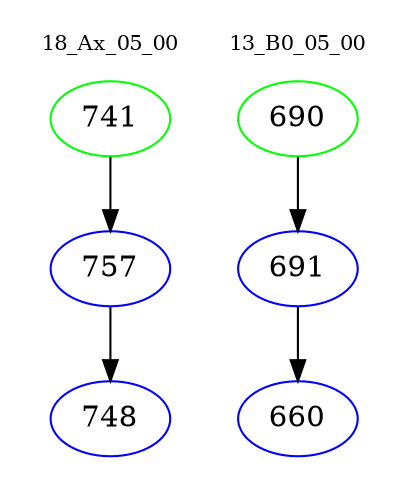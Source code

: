 digraph{
subgraph cluster_0 {
color = white
label = "18_Ax_05_00";
fontsize=10;
T0_741 [label="741", color="green"]
T0_741 -> T0_757 [color="black"]
T0_757 [label="757", color="blue"]
T0_757 -> T0_748 [color="black"]
T0_748 [label="748", color="blue"]
}
subgraph cluster_1 {
color = white
label = "13_B0_05_00";
fontsize=10;
T1_690 [label="690", color="green"]
T1_690 -> T1_691 [color="black"]
T1_691 [label="691", color="blue"]
T1_691 -> T1_660 [color="black"]
T1_660 [label="660", color="blue"]
}
}
